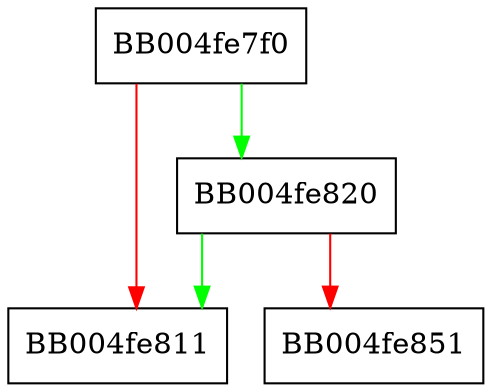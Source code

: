 digraph ossl_quic_channel_replace_local_cid {
  node [shape="box"];
  graph [splines=ortho];
  BB004fe7f0 -> BB004fe820 [color="green"];
  BB004fe7f0 -> BB004fe811 [color="red"];
  BB004fe820 -> BB004fe811 [color="green"];
  BB004fe820 -> BB004fe851 [color="red"];
}